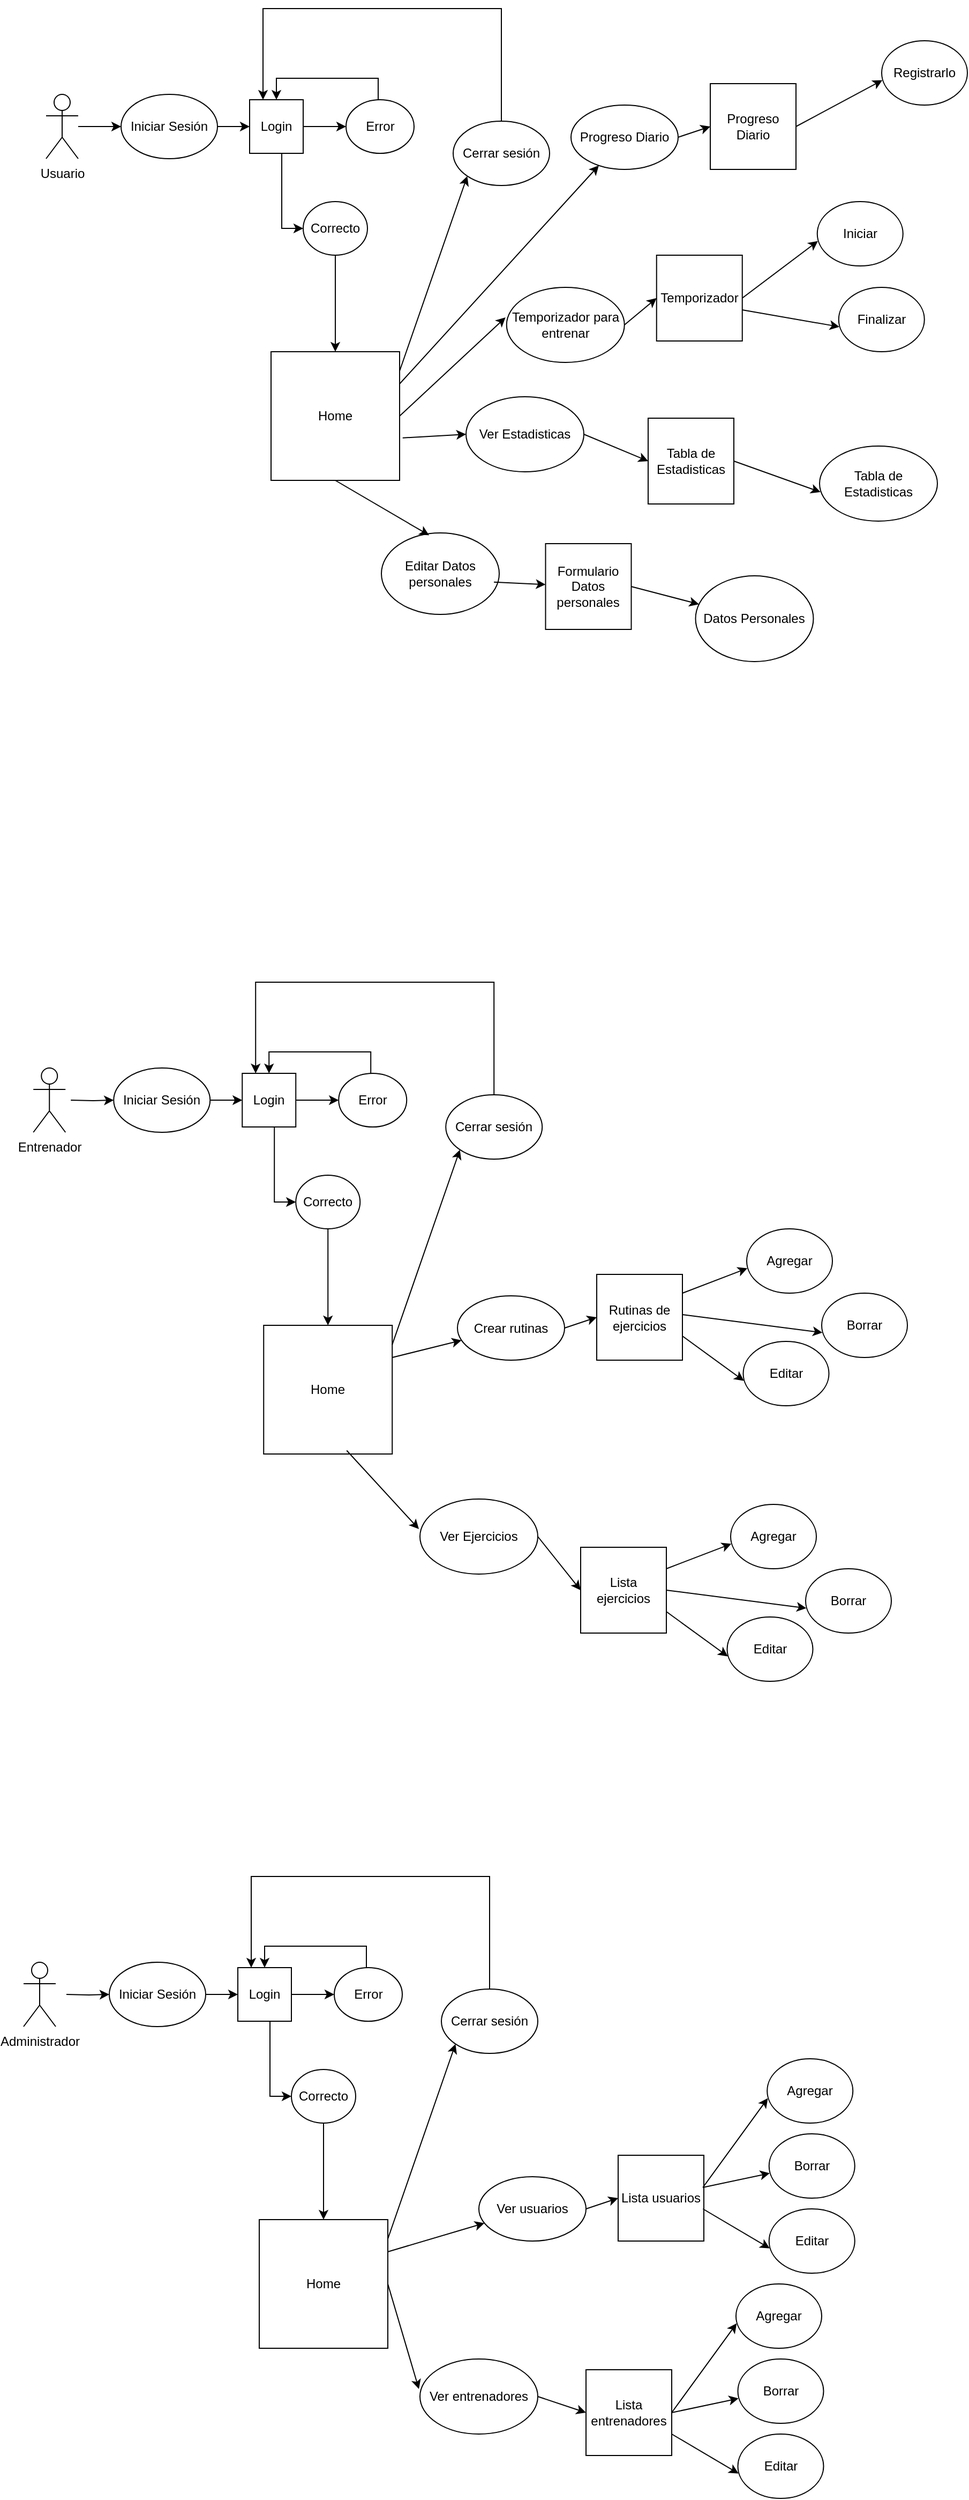 <mxfile version="27.1.4">
  <diagram name="Página-1" id="rZGEXqj2y9MI6MWZsIzo">
    <mxGraphModel grid="0" page="0" gridSize="10" guides="1" tooltips="1" connect="1" arrows="1" fold="1" pageScale="1" pageWidth="827" pageHeight="1169" math="0" shadow="0">
      <root>
        <mxCell id="0" />
        <mxCell id="1" parent="0" />
        <mxCell id="uZti3Q0gL7Qzc6HhKJ4T-16" style="edgeStyle=orthogonalEdgeStyle;rounded=0;orthogonalLoop=1;jettySize=auto;html=1;entryX=0;entryY=0.5;entryDx=0;entryDy=0;" edge="1" parent="1" source="uZti3Q0gL7Qzc6HhKJ4T-1" target="uZti3Q0gL7Qzc6HhKJ4T-8">
          <mxGeometry relative="1" as="geometry" />
        </mxCell>
        <mxCell id="uZti3Q0gL7Qzc6HhKJ4T-1" value="Usuario" style="shape=umlActor;verticalLabelPosition=bottom;verticalAlign=top;html=1;outlineConnect=0;" vertex="1" parent="1">
          <mxGeometry x="20" y="-1010" width="30" height="60" as="geometry" />
        </mxCell>
        <mxCell id="uZti3Q0gL7Qzc6HhKJ4T-3" value="Entrenador" style="shape=umlActor;verticalLabelPosition=bottom;verticalAlign=top;html=1;outlineConnect=0;" vertex="1" parent="1">
          <mxGeometry x="8.12" y="-102" width="30" height="60" as="geometry" />
        </mxCell>
        <mxCell id="uZti3Q0gL7Qzc6HhKJ4T-4" value="Administrador" style="shape=umlActor;verticalLabelPosition=bottom;verticalAlign=top;html=1;outlineConnect=0;" vertex="1" parent="1">
          <mxGeometry x="-1.0" y="732" width="30" height="60" as="geometry" />
        </mxCell>
        <mxCell id="uZti3Q0gL7Qzc6HhKJ4T-17" style="edgeStyle=orthogonalEdgeStyle;rounded=0;orthogonalLoop=1;jettySize=auto;html=1;entryX=0;entryY=0.5;entryDx=0;entryDy=0;" edge="1" parent="1" source="uZti3Q0gL7Qzc6HhKJ4T-8" target="uZti3Q0gL7Qzc6HhKJ4T-9">
          <mxGeometry relative="1" as="geometry" />
        </mxCell>
        <mxCell id="uZti3Q0gL7Qzc6HhKJ4T-8" value="Iniciar Sesión" style="ellipse;whiteSpace=wrap;html=1;" vertex="1" parent="1">
          <mxGeometry x="90" y="-1010" width="90" height="60" as="geometry" />
        </mxCell>
        <mxCell id="uZti3Q0gL7Qzc6HhKJ4T-12" style="edgeStyle=orthogonalEdgeStyle;rounded=0;orthogonalLoop=1;jettySize=auto;html=1;entryX=0;entryY=0.5;entryDx=0;entryDy=0;" edge="1" parent="1" source="uZti3Q0gL7Qzc6HhKJ4T-9" target="uZti3Q0gL7Qzc6HhKJ4T-11">
          <mxGeometry relative="1" as="geometry">
            <mxPoint x="245" y="-870" as="targetPoint" />
            <Array as="points">
              <mxPoint x="240" y="-885" />
            </Array>
          </mxGeometry>
        </mxCell>
        <mxCell id="uZti3Q0gL7Qzc6HhKJ4T-13" style="edgeStyle=orthogonalEdgeStyle;rounded=0;orthogonalLoop=1;jettySize=auto;html=1;entryX=0;entryY=0.5;entryDx=0;entryDy=0;" edge="1" parent="1" source="uZti3Q0gL7Qzc6HhKJ4T-9" target="uZti3Q0gL7Qzc6HhKJ4T-10">
          <mxGeometry relative="1" as="geometry" />
        </mxCell>
        <mxCell id="uZti3Q0gL7Qzc6HhKJ4T-9" value="Login" style="whiteSpace=wrap;html=1;aspect=fixed;" vertex="1" parent="1">
          <mxGeometry x="210" y="-1005" width="50" height="50" as="geometry" />
        </mxCell>
        <mxCell id="uZti3Q0gL7Qzc6HhKJ4T-14" style="edgeStyle=orthogonalEdgeStyle;rounded=0;orthogonalLoop=1;jettySize=auto;html=1;entryX=0.5;entryY=0;entryDx=0;entryDy=0;" edge="1" parent="1" source="uZti3Q0gL7Qzc6HhKJ4T-10" target="uZti3Q0gL7Qzc6HhKJ4T-9">
          <mxGeometry relative="1" as="geometry">
            <Array as="points">
              <mxPoint x="330" y="-1025" />
              <mxPoint x="235" y="-1025" />
            </Array>
          </mxGeometry>
        </mxCell>
        <mxCell id="uZti3Q0gL7Qzc6HhKJ4T-10" value="Error&lt;span style=&quot;color: rgba(0, 0, 0, 0); font-family: monospace; font-size: 0px; text-align: start; text-wrap-mode: nowrap;&quot;&gt;%3CmxGraphModel%3E%3Croot%3E%3CmxCell%20id%3D%220%22%2F%3E%3CmxCell%20id%3D%221%22%20parent%3D%220%22%2F%3E%3CmxCell%20id%3D%222%22%20value%3D%22Usuario%22%20style%3D%22shape%3DumlActor%3BverticalLabelPosition%3Dbottom%3BverticalAlign%3Dtop%3Bhtml%3D1%3BoutlineConnect%3D0%3B%22%20vertex%3D%221%22%20parent%3D%221%22%3E%3CmxGeometry%20x%3D%2250%22%20y%3D%22160%22%20width%3D%2230%22%20height%3D%2260%22%20as%3D%22geometry%22%2F%3E%3C%2FmxCell%3E%3C%2Froot%3E%3C%2FmxGraphModel%3E&lt;/span&gt;" style="ellipse;whiteSpace=wrap;html=1;" vertex="1" parent="1">
          <mxGeometry x="300" y="-1005" width="63.5" height="50" as="geometry" />
        </mxCell>
        <mxCell id="uZti3Q0gL7Qzc6HhKJ4T-18" style="edgeStyle=orthogonalEdgeStyle;rounded=0;orthogonalLoop=1;jettySize=auto;html=1;entryX=0.5;entryY=0;entryDx=0;entryDy=0;" edge="1" parent="1" source="uZti3Q0gL7Qzc6HhKJ4T-11" target="uZti3Q0gL7Qzc6HhKJ4T-15">
          <mxGeometry relative="1" as="geometry" />
        </mxCell>
        <mxCell id="uZti3Q0gL7Qzc6HhKJ4T-11" value="Correcto" style="ellipse;whiteSpace=wrap;html=1;" vertex="1" parent="1">
          <mxGeometry x="260" y="-910" width="60" height="50" as="geometry" />
        </mxCell>
        <mxCell id="uZti3Q0gL7Qzc6HhKJ4T-15" value="Home" style="whiteSpace=wrap;html=1;aspect=fixed;" vertex="1" parent="1">
          <mxGeometry x="230" y="-770" width="120" height="120" as="geometry" />
        </mxCell>
        <mxCell id="uZti3Q0gL7Qzc6HhKJ4T-20" style="edgeStyle=orthogonalEdgeStyle;rounded=0;orthogonalLoop=1;jettySize=auto;html=1;entryX=0.25;entryY=0;entryDx=0;entryDy=0;exitX=0.5;exitY=0;exitDx=0;exitDy=0;" edge="1" parent="1" source="uZti3Q0gL7Qzc6HhKJ4T-19" target="uZti3Q0gL7Qzc6HhKJ4T-9">
          <mxGeometry relative="1" as="geometry">
            <Array as="points">
              <mxPoint x="445" y="-1090" />
              <mxPoint x="223" y="-1090" />
            </Array>
          </mxGeometry>
        </mxCell>
        <mxCell id="uZti3Q0gL7Qzc6HhKJ4T-19" value="Cerrar sesión" style="ellipse;whiteSpace=wrap;html=1;" vertex="1" parent="1">
          <mxGeometry x="400" y="-985" width="90" height="60" as="geometry" />
        </mxCell>
        <mxCell id="uZti3Q0gL7Qzc6HhKJ4T-22" value="" style="endArrow=classic;html=1;rounded=0;exitX=1;exitY=0.25;exitDx=0;exitDy=0;" edge="1" parent="1" source="uZti3Q0gL7Qzc6HhKJ4T-15" target="uZti3Q0gL7Qzc6HhKJ4T-23">
          <mxGeometry width="50" height="50" relative="1" as="geometry">
            <mxPoint x="380" y="-640" as="sourcePoint" />
            <mxPoint x="460" y="-820" as="targetPoint" />
          </mxGeometry>
        </mxCell>
        <mxCell id="uZti3Q0gL7Qzc6HhKJ4T-23" value="Progreso Diario" style="ellipse;whiteSpace=wrap;html=1;" vertex="1" parent="1">
          <mxGeometry x="510" y="-1000" width="100" height="60" as="geometry" />
        </mxCell>
        <mxCell id="uZti3Q0gL7Qzc6HhKJ4T-24" value="" style="endArrow=classic;html=1;rounded=0;exitX=1;exitY=0.15;exitDx=0;exitDy=0;exitPerimeter=0;entryX=0;entryY=1;entryDx=0;entryDy=0;" edge="1" parent="1" source="uZti3Q0gL7Qzc6HhKJ4T-15" target="uZti3Q0gL7Qzc6HhKJ4T-19">
          <mxGeometry width="50" height="50" relative="1" as="geometry">
            <mxPoint x="420" y="-768" as="sourcePoint" />
            <mxPoint x="495" y="-790" as="targetPoint" />
          </mxGeometry>
        </mxCell>
        <mxCell id="uZti3Q0gL7Qzc6HhKJ4T-25" value="Temporizador para entrenar" style="ellipse;whiteSpace=wrap;html=1;" vertex="1" parent="1">
          <mxGeometry x="449.87" y="-830" width="110" height="70" as="geometry" />
        </mxCell>
        <mxCell id="uZti3Q0gL7Qzc6HhKJ4T-26" value="" style="endArrow=classic;html=1;rounded=0;exitX=1;exitY=0.5;exitDx=0;exitDy=0;entryX=-0.009;entryY=0.4;entryDx=0;entryDy=0;entryPerimeter=0;" edge="1" parent="1" source="uZti3Q0gL7Qzc6HhKJ4T-15" target="uZti3Q0gL7Qzc6HhKJ4T-25">
          <mxGeometry width="50" height="50" relative="1" as="geometry">
            <mxPoint x="420" y="-768" as="sourcePoint" />
            <mxPoint x="495" y="-790" as="targetPoint" />
          </mxGeometry>
        </mxCell>
        <mxCell id="uZti3Q0gL7Qzc6HhKJ4T-27" value="Editar Datos personales" style="ellipse;whiteSpace=wrap;html=1;" vertex="1" parent="1">
          <mxGeometry x="333" y="-601" width="110" height="76" as="geometry" />
        </mxCell>
        <mxCell id="uZti3Q0gL7Qzc6HhKJ4T-28" value="" style="endArrow=classic;html=1;rounded=0;exitX=0.955;exitY=0.604;exitDx=0;exitDy=0;exitPerimeter=0;" edge="1" parent="1" source="uZti3Q0gL7Qzc6HhKJ4T-27" target="uZti3Q0gL7Qzc6HhKJ4T-31">
          <mxGeometry width="50" height="50" relative="1" as="geometry">
            <mxPoint x="505" y="-661" as="sourcePoint" />
            <mxPoint x="548.25" y="-649" as="targetPoint" />
          </mxGeometry>
        </mxCell>
        <mxCell id="uZti3Q0gL7Qzc6HhKJ4T-29" value="" style="endArrow=classic;html=1;rounded=0;exitX=0.5;exitY=1;exitDx=0;exitDy=0;entryX=0.405;entryY=0.029;entryDx=0;entryDy=0;entryPerimeter=0;" edge="1" parent="1" source="uZti3Q0gL7Qzc6HhKJ4T-15" target="uZti3Q0gL7Qzc6HhKJ4T-27">
          <mxGeometry width="50" height="50" relative="1" as="geometry">
            <mxPoint x="680" y="-638" as="sourcePoint" />
            <mxPoint x="755" y="-660" as="targetPoint" />
          </mxGeometry>
        </mxCell>
        <mxCell id="uZti3Q0gL7Qzc6HhKJ4T-30" value="Datos Personales" style="ellipse;whiteSpace=wrap;html=1;" vertex="1" parent="1">
          <mxGeometry x="626.25" y="-561" width="110" height="80" as="geometry" />
        </mxCell>
        <mxCell id="uZti3Q0gL7Qzc6HhKJ4T-31" value="Formulario Datos personales" style="whiteSpace=wrap;html=1;aspect=fixed;" vertex="1" parent="1">
          <mxGeometry x="486.25" y="-591" width="80" height="80" as="geometry" />
        </mxCell>
        <mxCell id="uZti3Q0gL7Qzc6HhKJ4T-32" value="" style="endArrow=classic;html=1;rounded=0;exitX=1;exitY=0.5;exitDx=0;exitDy=0;" edge="1" parent="1" source="uZti3Q0gL7Qzc6HhKJ4T-31" target="uZti3Q0gL7Qzc6HhKJ4T-30">
          <mxGeometry width="50" height="50" relative="1" as="geometry">
            <mxPoint x="628.25" y="-649" as="sourcePoint" />
            <mxPoint x="687.48" y="-626.28" as="targetPoint" />
          </mxGeometry>
        </mxCell>
        <mxCell id="uZti3Q0gL7Qzc6HhKJ4T-33" value="" style="endArrow=classic;html=1;rounded=0;exitX=1;exitY=0.5;exitDx=0;exitDy=0;entryX=0;entryY=0.5;entryDx=0;entryDy=0;" edge="1" parent="1" source="uZti3Q0gL7Qzc6HhKJ4T-25" target="uZti3Q0gL7Qzc6HhKJ4T-35">
          <mxGeometry width="50" height="50" relative="1" as="geometry">
            <mxPoint x="549.87" y="-740" as="sourcePoint" />
            <mxPoint x="824.87" y="-750" as="targetPoint" />
          </mxGeometry>
        </mxCell>
        <mxCell id="uZti3Q0gL7Qzc6HhKJ4T-34" value="Iniciar" style="ellipse;whiteSpace=wrap;html=1;" vertex="1" parent="1">
          <mxGeometry x="739.87" y="-910" width="80" height="60" as="geometry" />
        </mxCell>
        <mxCell id="uZti3Q0gL7Qzc6HhKJ4T-35" value="Temporizador" style="whiteSpace=wrap;html=1;aspect=fixed;" vertex="1" parent="1">
          <mxGeometry x="589.87" y="-860" width="80" height="80" as="geometry" />
        </mxCell>
        <mxCell id="uZti3Q0gL7Qzc6HhKJ4T-36" value="" style="endArrow=classic;html=1;rounded=0;exitX=1;exitY=0.5;exitDx=0;exitDy=0;entryX=0.008;entryY=0.613;entryDx=0;entryDy=0;entryPerimeter=0;" edge="1" parent="1" source="uZti3Q0gL7Qzc6HhKJ4T-35" target="uZti3Q0gL7Qzc6HhKJ4T-34">
          <mxGeometry width="50" height="50" relative="1" as="geometry">
            <mxPoint x="704.87" y="-640" as="sourcePoint" />
            <mxPoint x="659.87" y="-450" as="targetPoint" />
          </mxGeometry>
        </mxCell>
        <mxCell id="uZti3Q0gL7Qzc6HhKJ4T-37" value="Finalizar" style="ellipse;whiteSpace=wrap;html=1;" vertex="1" parent="1">
          <mxGeometry x="759.87" y="-830" width="80" height="60" as="geometry" />
        </mxCell>
        <mxCell id="uZti3Q0gL7Qzc6HhKJ4T-38" value="" style="endArrow=classic;html=1;rounded=0;exitX=1;exitY=0.638;exitDx=0;exitDy=0;entryX=0.008;entryY=0.613;entryDx=0;entryDy=0;entryPerimeter=0;exitPerimeter=0;" edge="1" parent="1" source="uZti3Q0gL7Qzc6HhKJ4T-35" target="uZti3Q0gL7Qzc6HhKJ4T-37">
          <mxGeometry width="50" height="50" relative="1" as="geometry">
            <mxPoint x="669.87" y="-680" as="sourcePoint" />
            <mxPoint x="659.87" y="-380" as="targetPoint" />
          </mxGeometry>
        </mxCell>
        <mxCell id="uZti3Q0gL7Qzc6HhKJ4T-40" value="Progreso Diario" style="whiteSpace=wrap;html=1;aspect=fixed;" vertex="1" parent="1">
          <mxGeometry x="640" y="-1020" width="80" height="80" as="geometry" />
        </mxCell>
        <mxCell id="uZti3Q0gL7Qzc6HhKJ4T-42" value="" style="endArrow=classic;html=1;rounded=0;exitX=1;exitY=0.5;exitDx=0;exitDy=0;entryX=0;entryY=0.5;entryDx=0;entryDy=0;" edge="1" parent="1" source="uZti3Q0gL7Qzc6HhKJ4T-23" target="uZti3Q0gL7Qzc6HhKJ4T-40">
          <mxGeometry width="50" height="50" relative="1" as="geometry">
            <mxPoint x="580" y="-840" as="sourcePoint" />
            <mxPoint x="620" y="-850" as="targetPoint" />
          </mxGeometry>
        </mxCell>
        <mxCell id="uZti3Q0gL7Qzc6HhKJ4T-43" value="Registrarlo" style="ellipse;whiteSpace=wrap;html=1;" vertex="1" parent="1">
          <mxGeometry x="800" y="-1060" width="80" height="60" as="geometry" />
        </mxCell>
        <mxCell id="uZti3Q0gL7Qzc6HhKJ4T-44" value="" style="endArrow=classic;html=1;rounded=0;exitX=1;exitY=0.5;exitDx=0;exitDy=0;entryX=0.008;entryY=0.613;entryDx=0;entryDy=0;entryPerimeter=0;" edge="1" parent="1" source="uZti3Q0gL7Qzc6HhKJ4T-40" target="uZti3Q0gL7Qzc6HhKJ4T-43">
          <mxGeometry width="50" height="50" relative="1" as="geometry">
            <mxPoint x="660" y="-885" as="sourcePoint" />
            <mxPoint x="660" y="-570" as="targetPoint" />
          </mxGeometry>
        </mxCell>
        <mxCell id="uZti3Q0gL7Qzc6HhKJ4T-45" value="Ver Estadisticas" style="ellipse;whiteSpace=wrap;html=1;" vertex="1" parent="1">
          <mxGeometry x="412" y="-728" width="110" height="70" as="geometry" />
        </mxCell>
        <mxCell id="uZti3Q0gL7Qzc6HhKJ4T-46" value="" style="endArrow=classic;html=1;rounded=0;exitX=1;exitY=0.5;exitDx=0;exitDy=0;entryX=0;entryY=0.5;entryDx=0;entryDy=0;" edge="1" parent="1" source="uZti3Q0gL7Qzc6HhKJ4T-45" target="uZti3Q0gL7Qzc6HhKJ4T-49">
          <mxGeometry width="50" height="50" relative="1" as="geometry">
            <mxPoint x="815.5" y="-856" as="sourcePoint" />
            <mxPoint x="890.5" y="-878" as="targetPoint" />
          </mxGeometry>
        </mxCell>
        <mxCell id="uZti3Q0gL7Qzc6HhKJ4T-47" value="" style="endArrow=classic;html=1;rounded=0;exitX=1.024;exitY=0.67;exitDx=0;exitDy=0;entryX=0;entryY=0.5;entryDx=0;entryDy=0;exitPerimeter=0;" edge="1" parent="1" source="uZti3Q0gL7Qzc6HhKJ4T-15" target="uZti3Q0gL7Qzc6HhKJ4T-45">
          <mxGeometry width="50" height="50" relative="1" as="geometry">
            <mxPoint x="373.5" y="-800" as="sourcePoint" />
            <mxPoint x="808.5" y="-760" as="targetPoint" />
          </mxGeometry>
        </mxCell>
        <mxCell id="uZti3Q0gL7Qzc6HhKJ4T-48" value="Tabla de Estadisticas" style="ellipse;whiteSpace=wrap;html=1;" vertex="1" parent="1">
          <mxGeometry x="742" y="-682" width="110" height="70" as="geometry" />
        </mxCell>
        <mxCell id="uZti3Q0gL7Qzc6HhKJ4T-49" value="Tabla de Estadisticas" style="whiteSpace=wrap;html=1;aspect=fixed;" vertex="1" parent="1">
          <mxGeometry x="582" y="-708" width="80" height="80" as="geometry" />
        </mxCell>
        <mxCell id="uZti3Q0gL7Qzc6HhKJ4T-50" value="" style="endArrow=classic;html=1;rounded=0;exitX=1;exitY=0.5;exitDx=0;exitDy=0;entryX=0.008;entryY=0.613;entryDx=0;entryDy=0;entryPerimeter=0;" edge="1" parent="1" source="uZti3Q0gL7Qzc6HhKJ4T-49" target="uZti3Q0gL7Qzc6HhKJ4T-48">
          <mxGeometry width="50" height="50" relative="1" as="geometry">
            <mxPoint x="770.5" y="-768" as="sourcePoint" />
            <mxPoint x="725.5" y="-578" as="targetPoint" />
          </mxGeometry>
        </mxCell>
        <mxCell id="uZti3Q0gL7Qzc6HhKJ4T-67" style="edgeStyle=orthogonalEdgeStyle;rounded=0;orthogonalLoop=1;jettySize=auto;html=1;entryX=0;entryY=0.5;entryDx=0;entryDy=0;" edge="1" parent="1" target="uZti3Q0gL7Qzc6HhKJ4T-69">
          <mxGeometry relative="1" as="geometry">
            <mxPoint x="43.12" y="-72" as="sourcePoint" />
          </mxGeometry>
        </mxCell>
        <mxCell id="uZti3Q0gL7Qzc6HhKJ4T-68" style="edgeStyle=orthogonalEdgeStyle;rounded=0;orthogonalLoop=1;jettySize=auto;html=1;entryX=0;entryY=0.5;entryDx=0;entryDy=0;" edge="1" parent="1" source="uZti3Q0gL7Qzc6HhKJ4T-69" target="uZti3Q0gL7Qzc6HhKJ4T-72">
          <mxGeometry relative="1" as="geometry" />
        </mxCell>
        <mxCell id="uZti3Q0gL7Qzc6HhKJ4T-69" value="Iniciar Sesión" style="ellipse;whiteSpace=wrap;html=1;" vertex="1" parent="1">
          <mxGeometry x="83.12" y="-102" width="90" height="60" as="geometry" />
        </mxCell>
        <mxCell id="uZti3Q0gL7Qzc6HhKJ4T-70" style="edgeStyle=orthogonalEdgeStyle;rounded=0;orthogonalLoop=1;jettySize=auto;html=1;entryX=0;entryY=0.5;entryDx=0;entryDy=0;" edge="1" parent="1" source="uZti3Q0gL7Qzc6HhKJ4T-72" target="uZti3Q0gL7Qzc6HhKJ4T-76">
          <mxGeometry relative="1" as="geometry">
            <mxPoint x="238.12" y="38" as="targetPoint" />
            <Array as="points">
              <mxPoint x="233.12" y="23" />
            </Array>
          </mxGeometry>
        </mxCell>
        <mxCell id="uZti3Q0gL7Qzc6HhKJ4T-71" style="edgeStyle=orthogonalEdgeStyle;rounded=0;orthogonalLoop=1;jettySize=auto;html=1;entryX=0;entryY=0.5;entryDx=0;entryDy=0;" edge="1" parent="1" source="uZti3Q0gL7Qzc6HhKJ4T-72" target="uZti3Q0gL7Qzc6HhKJ4T-74">
          <mxGeometry relative="1" as="geometry" />
        </mxCell>
        <mxCell id="uZti3Q0gL7Qzc6HhKJ4T-72" value="Login" style="whiteSpace=wrap;html=1;aspect=fixed;" vertex="1" parent="1">
          <mxGeometry x="203.12" y="-97" width="50" height="50" as="geometry" />
        </mxCell>
        <mxCell id="uZti3Q0gL7Qzc6HhKJ4T-73" style="edgeStyle=orthogonalEdgeStyle;rounded=0;orthogonalLoop=1;jettySize=auto;html=1;entryX=0.5;entryY=0;entryDx=0;entryDy=0;" edge="1" parent="1" source="uZti3Q0gL7Qzc6HhKJ4T-74" target="uZti3Q0gL7Qzc6HhKJ4T-72">
          <mxGeometry relative="1" as="geometry">
            <Array as="points">
              <mxPoint x="323.12" y="-117" />
              <mxPoint x="228.12" y="-117" />
            </Array>
          </mxGeometry>
        </mxCell>
        <mxCell id="uZti3Q0gL7Qzc6HhKJ4T-74" value="Error&lt;span style=&quot;color: rgba(0, 0, 0, 0); font-family: monospace; font-size: 0px; text-align: start; text-wrap-mode: nowrap;&quot;&gt;%3CmxGraphModel%3E%3Croot%3E%3CmxCell%20id%3D%220%22%2F%3E%3CmxCell%20id%3D%221%22%20parent%3D%220%22%2F%3E%3CmxCell%20id%3D%222%22%20value%3D%22Usuario%22%20style%3D%22shape%3DumlActor%3BverticalLabelPosition%3Dbottom%3BverticalAlign%3Dtop%3Bhtml%3D1%3BoutlineConnect%3D0%3B%22%20vertex%3D%221%22%20parent%3D%221%22%3E%3CmxGeometry%20x%3D%2250%22%20y%3D%22160%22%20width%3D%2230%22%20height%3D%2260%22%20as%3D%22geometry%22%2F%3E%3C%2FmxCell%3E%3C%2Froot%3E%3C%2FmxGraphModel%3E&lt;/span&gt;" style="ellipse;whiteSpace=wrap;html=1;" vertex="1" parent="1">
          <mxGeometry x="293.12" y="-97" width="63.5" height="50" as="geometry" />
        </mxCell>
        <mxCell id="uZti3Q0gL7Qzc6HhKJ4T-75" style="edgeStyle=orthogonalEdgeStyle;rounded=0;orthogonalLoop=1;jettySize=auto;html=1;entryX=0.5;entryY=0;entryDx=0;entryDy=0;" edge="1" parent="1" source="uZti3Q0gL7Qzc6HhKJ4T-76" target="uZti3Q0gL7Qzc6HhKJ4T-77">
          <mxGeometry relative="1" as="geometry" />
        </mxCell>
        <mxCell id="uZti3Q0gL7Qzc6HhKJ4T-76" value="Correcto" style="ellipse;whiteSpace=wrap;html=1;" vertex="1" parent="1">
          <mxGeometry x="253.12" y="-2" width="60" height="50" as="geometry" />
        </mxCell>
        <mxCell id="uZti3Q0gL7Qzc6HhKJ4T-77" value="Home" style="whiteSpace=wrap;html=1;aspect=fixed;" vertex="1" parent="1">
          <mxGeometry x="223.12" y="138" width="120" height="120" as="geometry" />
        </mxCell>
        <mxCell id="uZti3Q0gL7Qzc6HhKJ4T-78" style="edgeStyle=orthogonalEdgeStyle;rounded=0;orthogonalLoop=1;jettySize=auto;html=1;entryX=0.25;entryY=0;entryDx=0;entryDy=0;exitX=0.5;exitY=0;exitDx=0;exitDy=0;" edge="1" parent="1" source="uZti3Q0gL7Qzc6HhKJ4T-79" target="uZti3Q0gL7Qzc6HhKJ4T-72">
          <mxGeometry relative="1" as="geometry">
            <Array as="points">
              <mxPoint x="438.12" y="-182" />
              <mxPoint x="216.12" y="-182" />
            </Array>
          </mxGeometry>
        </mxCell>
        <mxCell id="uZti3Q0gL7Qzc6HhKJ4T-79" value="Cerrar sesión" style="ellipse;whiteSpace=wrap;html=1;" vertex="1" parent="1">
          <mxGeometry x="393.12" y="-77" width="90" height="60" as="geometry" />
        </mxCell>
        <mxCell id="uZti3Q0gL7Qzc6HhKJ4T-80" value="" style="endArrow=classic;html=1;rounded=0;exitX=1;exitY=0.25;exitDx=0;exitDy=0;" edge="1" parent="1" source="uZti3Q0gL7Qzc6HhKJ4T-77" target="uZti3Q0gL7Qzc6HhKJ4T-81">
          <mxGeometry width="50" height="50" relative="1" as="geometry">
            <mxPoint x="373.12" y="268" as="sourcePoint" />
            <mxPoint x="453.12" y="88" as="targetPoint" />
          </mxGeometry>
        </mxCell>
        <mxCell id="uZti3Q0gL7Qzc6HhKJ4T-81" value="Crear rutinas" style="ellipse;whiteSpace=wrap;html=1;" vertex="1" parent="1">
          <mxGeometry x="404" y="110.5" width="100" height="60" as="geometry" />
        </mxCell>
        <mxCell id="uZti3Q0gL7Qzc6HhKJ4T-82" value="" style="endArrow=classic;html=1;rounded=0;exitX=1;exitY=0.15;exitDx=0;exitDy=0;exitPerimeter=0;entryX=0;entryY=1;entryDx=0;entryDy=0;" edge="1" parent="1" source="uZti3Q0gL7Qzc6HhKJ4T-77" target="uZti3Q0gL7Qzc6HhKJ4T-79">
          <mxGeometry width="50" height="50" relative="1" as="geometry">
            <mxPoint x="413.12" y="140" as="sourcePoint" />
            <mxPoint x="488.12" y="118" as="targetPoint" />
          </mxGeometry>
        </mxCell>
        <mxCell id="uZti3Q0gL7Qzc6HhKJ4T-97" value="Rutinas de ejercicios" style="whiteSpace=wrap;html=1;aspect=fixed;" vertex="1" parent="1">
          <mxGeometry x="534" y="90.5" width="80" height="80" as="geometry" />
        </mxCell>
        <mxCell id="uZti3Q0gL7Qzc6HhKJ4T-98" value="" style="endArrow=classic;html=1;rounded=0;exitX=1;exitY=0.5;exitDx=0;exitDy=0;entryX=0;entryY=0.5;entryDx=0;entryDy=0;" edge="1" parent="1" source="uZti3Q0gL7Qzc6HhKJ4T-81" target="uZti3Q0gL7Qzc6HhKJ4T-97">
          <mxGeometry width="50" height="50" relative="1" as="geometry">
            <mxPoint x="474" y="270.5" as="sourcePoint" />
            <mxPoint x="514" y="260.5" as="targetPoint" />
          </mxGeometry>
        </mxCell>
        <mxCell id="uZti3Q0gL7Qzc6HhKJ4T-119" style="edgeStyle=orthogonalEdgeStyle;rounded=0;orthogonalLoop=1;jettySize=auto;html=1;entryX=0;entryY=0.5;entryDx=0;entryDy=0;" edge="1" parent="1" target="uZti3Q0gL7Qzc6HhKJ4T-121">
          <mxGeometry relative="1" as="geometry">
            <mxPoint x="39.0" y="762" as="sourcePoint" />
          </mxGeometry>
        </mxCell>
        <mxCell id="uZti3Q0gL7Qzc6HhKJ4T-120" style="edgeStyle=orthogonalEdgeStyle;rounded=0;orthogonalLoop=1;jettySize=auto;html=1;entryX=0;entryY=0.5;entryDx=0;entryDy=0;" edge="1" parent="1" source="uZti3Q0gL7Qzc6HhKJ4T-121" target="uZti3Q0gL7Qzc6HhKJ4T-124">
          <mxGeometry relative="1" as="geometry" />
        </mxCell>
        <mxCell id="uZti3Q0gL7Qzc6HhKJ4T-121" value="Iniciar Sesión" style="ellipse;whiteSpace=wrap;html=1;" vertex="1" parent="1">
          <mxGeometry x="79" y="732" width="90" height="60" as="geometry" />
        </mxCell>
        <mxCell id="uZti3Q0gL7Qzc6HhKJ4T-122" style="edgeStyle=orthogonalEdgeStyle;rounded=0;orthogonalLoop=1;jettySize=auto;html=1;entryX=0;entryY=0.5;entryDx=0;entryDy=0;" edge="1" parent="1" source="uZti3Q0gL7Qzc6HhKJ4T-124" target="uZti3Q0gL7Qzc6HhKJ4T-128">
          <mxGeometry relative="1" as="geometry">
            <mxPoint x="234" y="872" as="targetPoint" />
            <Array as="points">
              <mxPoint x="229" y="857" />
            </Array>
          </mxGeometry>
        </mxCell>
        <mxCell id="uZti3Q0gL7Qzc6HhKJ4T-123" style="edgeStyle=orthogonalEdgeStyle;rounded=0;orthogonalLoop=1;jettySize=auto;html=1;entryX=0;entryY=0.5;entryDx=0;entryDy=0;" edge="1" parent="1" source="uZti3Q0gL7Qzc6HhKJ4T-124" target="uZti3Q0gL7Qzc6HhKJ4T-126">
          <mxGeometry relative="1" as="geometry" />
        </mxCell>
        <mxCell id="uZti3Q0gL7Qzc6HhKJ4T-124" value="Login" style="whiteSpace=wrap;html=1;aspect=fixed;" vertex="1" parent="1">
          <mxGeometry x="199" y="737" width="50" height="50" as="geometry" />
        </mxCell>
        <mxCell id="uZti3Q0gL7Qzc6HhKJ4T-125" style="edgeStyle=orthogonalEdgeStyle;rounded=0;orthogonalLoop=1;jettySize=auto;html=1;entryX=0.5;entryY=0;entryDx=0;entryDy=0;" edge="1" parent="1" source="uZti3Q0gL7Qzc6HhKJ4T-126" target="uZti3Q0gL7Qzc6HhKJ4T-124">
          <mxGeometry relative="1" as="geometry">
            <Array as="points">
              <mxPoint x="319" y="717" />
              <mxPoint x="224" y="717" />
            </Array>
          </mxGeometry>
        </mxCell>
        <mxCell id="uZti3Q0gL7Qzc6HhKJ4T-126" value="Error&lt;span style=&quot;color: rgba(0, 0, 0, 0); font-family: monospace; font-size: 0px; text-align: start; text-wrap-mode: nowrap;&quot;&gt;%3CmxGraphModel%3E%3Croot%3E%3CmxCell%20id%3D%220%22%2F%3E%3CmxCell%20id%3D%221%22%20parent%3D%220%22%2F%3E%3CmxCell%20id%3D%222%22%20value%3D%22Usuario%22%20style%3D%22shape%3DumlActor%3BverticalLabelPosition%3Dbottom%3BverticalAlign%3Dtop%3Bhtml%3D1%3BoutlineConnect%3D0%3B%22%20vertex%3D%221%22%20parent%3D%221%22%3E%3CmxGeometry%20x%3D%2250%22%20y%3D%22160%22%20width%3D%2230%22%20height%3D%2260%22%20as%3D%22geometry%22%2F%3E%3C%2FmxCell%3E%3C%2Froot%3E%3C%2FmxGraphModel%3E&lt;/span&gt;" style="ellipse;whiteSpace=wrap;html=1;" vertex="1" parent="1">
          <mxGeometry x="289" y="737" width="63.5" height="50" as="geometry" />
        </mxCell>
        <mxCell id="uZti3Q0gL7Qzc6HhKJ4T-127" style="edgeStyle=orthogonalEdgeStyle;rounded=0;orthogonalLoop=1;jettySize=auto;html=1;entryX=0.5;entryY=0;entryDx=0;entryDy=0;" edge="1" parent="1" source="uZti3Q0gL7Qzc6HhKJ4T-128" target="uZti3Q0gL7Qzc6HhKJ4T-129">
          <mxGeometry relative="1" as="geometry" />
        </mxCell>
        <mxCell id="uZti3Q0gL7Qzc6HhKJ4T-128" value="Correcto" style="ellipse;whiteSpace=wrap;html=1;" vertex="1" parent="1">
          <mxGeometry x="249" y="832" width="60" height="50" as="geometry" />
        </mxCell>
        <mxCell id="uZti3Q0gL7Qzc6HhKJ4T-129" value="Home" style="whiteSpace=wrap;html=1;aspect=fixed;" vertex="1" parent="1">
          <mxGeometry x="219" y="972" width="120" height="120" as="geometry" />
        </mxCell>
        <mxCell id="uZti3Q0gL7Qzc6HhKJ4T-130" style="edgeStyle=orthogonalEdgeStyle;rounded=0;orthogonalLoop=1;jettySize=auto;html=1;entryX=0.25;entryY=0;entryDx=0;entryDy=0;exitX=0.5;exitY=0;exitDx=0;exitDy=0;" edge="1" parent="1" source="uZti3Q0gL7Qzc6HhKJ4T-131" target="uZti3Q0gL7Qzc6HhKJ4T-124">
          <mxGeometry relative="1" as="geometry">
            <Array as="points">
              <mxPoint x="434" y="652" />
              <mxPoint x="212" y="652" />
            </Array>
          </mxGeometry>
        </mxCell>
        <mxCell id="uZti3Q0gL7Qzc6HhKJ4T-131" value="Cerrar sesión" style="ellipse;whiteSpace=wrap;html=1;" vertex="1" parent="1">
          <mxGeometry x="389" y="757" width="90" height="60" as="geometry" />
        </mxCell>
        <mxCell id="uZti3Q0gL7Qzc6HhKJ4T-132" value="" style="endArrow=classic;html=1;rounded=0;exitX=1;exitY=0.25;exitDx=0;exitDy=0;" edge="1" parent="1" source="uZti3Q0gL7Qzc6HhKJ4T-129" target="uZti3Q0gL7Qzc6HhKJ4T-133">
          <mxGeometry width="50" height="50" relative="1" as="geometry">
            <mxPoint x="369" y="1102" as="sourcePoint" />
            <mxPoint x="449" y="922" as="targetPoint" />
          </mxGeometry>
        </mxCell>
        <mxCell id="uZti3Q0gL7Qzc6HhKJ4T-133" value="Ver usuarios" style="ellipse;whiteSpace=wrap;html=1;" vertex="1" parent="1">
          <mxGeometry x="424" y="932" width="100" height="60" as="geometry" />
        </mxCell>
        <mxCell id="uZti3Q0gL7Qzc6HhKJ4T-134" value="" style="endArrow=classic;html=1;rounded=0;exitX=1;exitY=0.15;exitDx=0;exitDy=0;exitPerimeter=0;entryX=0;entryY=1;entryDx=0;entryDy=0;" edge="1" parent="1" source="uZti3Q0gL7Qzc6HhKJ4T-129" target="uZti3Q0gL7Qzc6HhKJ4T-131">
          <mxGeometry width="50" height="50" relative="1" as="geometry">
            <mxPoint x="409" y="974" as="sourcePoint" />
            <mxPoint x="484" y="952" as="targetPoint" />
          </mxGeometry>
        </mxCell>
        <mxCell id="uZti3Q0gL7Qzc6HhKJ4T-135" value="Ver entrenadores" style="ellipse;whiteSpace=wrap;html=1;" vertex="1" parent="1">
          <mxGeometry x="369" y="1102" width="110" height="70" as="geometry" />
        </mxCell>
        <mxCell id="uZti3Q0gL7Qzc6HhKJ4T-136" value="" style="endArrow=classic;html=1;rounded=0;exitX=1;exitY=0.5;exitDx=0;exitDy=0;entryX=-0.009;entryY=0.4;entryDx=0;entryDy=0;entryPerimeter=0;" edge="1" parent="1" source="uZti3Q0gL7Qzc6HhKJ4T-129" target="uZti3Q0gL7Qzc6HhKJ4T-135">
          <mxGeometry width="50" height="50" relative="1" as="geometry">
            <mxPoint x="409" y="974" as="sourcePoint" />
            <mxPoint x="484" y="952" as="targetPoint" />
          </mxGeometry>
        </mxCell>
        <mxCell id="uZti3Q0gL7Qzc6HhKJ4T-137" value="" style="endArrow=classic;html=1;rounded=0;exitX=1;exitY=0.5;exitDx=0;exitDy=0;entryX=0;entryY=0.5;entryDx=0;entryDy=0;" edge="1" parent="1" source="uZti3Q0gL7Qzc6HhKJ4T-135" target="uZti3Q0gL7Qzc6HhKJ4T-139">
          <mxGeometry width="50" height="50" relative="1" as="geometry">
            <mxPoint x="529" y="1192" as="sourcePoint" />
            <mxPoint x="804" y="1182" as="targetPoint" />
          </mxGeometry>
        </mxCell>
        <mxCell id="uZti3Q0gL7Qzc6HhKJ4T-138" value="Borrar" style="ellipse;whiteSpace=wrap;html=1;" vertex="1" parent="1">
          <mxGeometry x="665.75" y="1102" width="80" height="60" as="geometry" />
        </mxCell>
        <mxCell id="uZti3Q0gL7Qzc6HhKJ4T-139" value="Lista entrenadores" style="whiteSpace=wrap;html=1;aspect=fixed;" vertex="1" parent="1">
          <mxGeometry x="524" y="1112" width="80" height="80" as="geometry" />
        </mxCell>
        <mxCell id="uZti3Q0gL7Qzc6HhKJ4T-140" value="" style="endArrow=classic;html=1;rounded=0;exitX=1;exitY=0.5;exitDx=0;exitDy=0;entryX=0.008;entryY=0.613;entryDx=0;entryDy=0;entryPerimeter=0;" edge="1" parent="1" source="uZti3Q0gL7Qzc6HhKJ4T-139" target="uZti3Q0gL7Qzc6HhKJ4T-138">
          <mxGeometry width="50" height="50" relative="1" as="geometry">
            <mxPoint x="684" y="1292" as="sourcePoint" />
            <mxPoint x="639" y="1482" as="targetPoint" />
          </mxGeometry>
        </mxCell>
        <mxCell id="uZti3Q0gL7Qzc6HhKJ4T-141" value="Lista usuarios" style="whiteSpace=wrap;html=1;aspect=fixed;" vertex="1" parent="1">
          <mxGeometry x="554" y="912" width="80" height="80" as="geometry" />
        </mxCell>
        <mxCell id="uZti3Q0gL7Qzc6HhKJ4T-142" value="" style="endArrow=classic;html=1;rounded=0;exitX=1;exitY=0.5;exitDx=0;exitDy=0;entryX=0;entryY=0.5;entryDx=0;entryDy=0;" edge="1" parent="1" source="uZti3Q0gL7Qzc6HhKJ4T-133" target="uZti3Q0gL7Qzc6HhKJ4T-141">
          <mxGeometry width="50" height="50" relative="1" as="geometry">
            <mxPoint x="494" y="1092" as="sourcePoint" />
            <mxPoint x="534" y="1082" as="targetPoint" />
          </mxGeometry>
        </mxCell>
        <mxCell id="uZti3Q0gL7Qzc6HhKJ4T-145" value="Agregar" style="ellipse;whiteSpace=wrap;html=1;" vertex="1" parent="1">
          <mxGeometry x="664" y="1032" width="80" height="60" as="geometry" />
        </mxCell>
        <mxCell id="uZti3Q0gL7Qzc6HhKJ4T-146" value="" style="endArrow=classic;html=1;rounded=0;exitX=1;exitY=0.5;exitDx=0;exitDy=0;entryX=0.008;entryY=0.613;entryDx=0;entryDy=0;entryPerimeter=0;" edge="1" parent="1" source="uZti3Q0gL7Qzc6HhKJ4T-139" target="uZti3Q0gL7Qzc6HhKJ4T-145">
          <mxGeometry width="50" height="50" relative="1" as="geometry">
            <mxPoint x="769" y="1132" as="sourcePoint" />
            <mxPoint x="789" y="1542" as="targetPoint" />
          </mxGeometry>
        </mxCell>
        <mxCell id="uZti3Q0gL7Qzc6HhKJ4T-147" value="Editar" style="ellipse;whiteSpace=wrap;html=1;" vertex="1" parent="1">
          <mxGeometry x="665.75" y="1172" width="80" height="60" as="geometry" />
        </mxCell>
        <mxCell id="uZti3Q0gL7Qzc6HhKJ4T-148" value="" style="endArrow=classic;html=1;rounded=0;exitX=1;exitY=0.75;exitDx=0;exitDy=0;entryX=0.008;entryY=0.613;entryDx=0;entryDy=0;entryPerimeter=0;" edge="1" parent="1" source="uZti3Q0gL7Qzc6HhKJ4T-139" target="uZti3Q0gL7Qzc6HhKJ4T-147">
          <mxGeometry width="50" height="50" relative="1" as="geometry">
            <mxPoint x="599" y="1152" as="sourcePoint" />
            <mxPoint x="619" y="1562" as="targetPoint" />
          </mxGeometry>
        </mxCell>
        <mxCell id="uZti3Q0gL7Qzc6HhKJ4T-149" value="Borrar" style="ellipse;whiteSpace=wrap;html=1;" vertex="1" parent="1">
          <mxGeometry x="694.87" y="892" width="80" height="60" as="geometry" />
        </mxCell>
        <mxCell id="uZti3Q0gL7Qzc6HhKJ4T-150" value="" style="endArrow=classic;html=1;rounded=0;exitX=1;exitY=0.5;exitDx=0;exitDy=0;entryX=0.008;entryY=0.613;entryDx=0;entryDy=0;entryPerimeter=0;" edge="1" parent="1" target="uZti3Q0gL7Qzc6HhKJ4T-149">
          <mxGeometry width="50" height="50" relative="1" as="geometry">
            <mxPoint x="633.12" y="942" as="sourcePoint" />
            <mxPoint x="668.12" y="1272" as="targetPoint" />
          </mxGeometry>
        </mxCell>
        <mxCell id="uZti3Q0gL7Qzc6HhKJ4T-151" value="Agregar" style="ellipse;whiteSpace=wrap;html=1;" vertex="1" parent="1">
          <mxGeometry x="693.12" y="822" width="80" height="60" as="geometry" />
        </mxCell>
        <mxCell id="uZti3Q0gL7Qzc6HhKJ4T-152" value="" style="endArrow=classic;html=1;rounded=0;exitX=1;exitY=0.5;exitDx=0;exitDy=0;entryX=0.008;entryY=0.613;entryDx=0;entryDy=0;entryPerimeter=0;" edge="1" parent="1" target="uZti3Q0gL7Qzc6HhKJ4T-151">
          <mxGeometry width="50" height="50" relative="1" as="geometry">
            <mxPoint x="633.12" y="942" as="sourcePoint" />
            <mxPoint x="818.12" y="1332" as="targetPoint" />
          </mxGeometry>
        </mxCell>
        <mxCell id="uZti3Q0gL7Qzc6HhKJ4T-153" value="Editar" style="ellipse;whiteSpace=wrap;html=1;" vertex="1" parent="1">
          <mxGeometry x="694.87" y="962" width="80" height="60" as="geometry" />
        </mxCell>
        <mxCell id="uZti3Q0gL7Qzc6HhKJ4T-154" value="" style="endArrow=classic;html=1;rounded=0;exitX=1;exitY=0.75;exitDx=0;exitDy=0;entryX=0.008;entryY=0.613;entryDx=0;entryDy=0;entryPerimeter=0;" edge="1" parent="1" target="uZti3Q0gL7Qzc6HhKJ4T-153">
          <mxGeometry width="50" height="50" relative="1" as="geometry">
            <mxPoint x="633.12" y="962" as="sourcePoint" />
            <mxPoint x="648.12" y="1352" as="targetPoint" />
          </mxGeometry>
        </mxCell>
        <mxCell id="uZti3Q0gL7Qzc6HhKJ4T-165" value="Ver Ejercicios" style="ellipse;whiteSpace=wrap;html=1;" vertex="1" parent="1">
          <mxGeometry x="369" y="300" width="110" height="70" as="geometry" />
        </mxCell>
        <mxCell id="uZti3Q0gL7Qzc6HhKJ4T-166" value="" style="endArrow=classic;html=1;rounded=0;exitX=0.646;exitY=0.973;exitDx=0;exitDy=0;entryX=-0.009;entryY=0.4;entryDx=0;entryDy=0;entryPerimeter=0;exitPerimeter=0;" edge="1" parent="1" source="uZti3Q0gL7Qzc6HhKJ4T-77" target="uZti3Q0gL7Qzc6HhKJ4T-165">
          <mxGeometry width="50" height="50" relative="1" as="geometry">
            <mxPoint x="301.37" y="368" as="sourcePoint" />
            <mxPoint x="446.37" y="288" as="targetPoint" />
          </mxGeometry>
        </mxCell>
        <mxCell id="uZti3Q0gL7Qzc6HhKJ4T-167" value="" style="endArrow=classic;html=1;rounded=0;exitX=1;exitY=0.5;exitDx=0;exitDy=0;entryX=0;entryY=0.5;entryDx=0;entryDy=0;" edge="1" parent="1" source="uZti3Q0gL7Qzc6HhKJ4T-165" target="uZti3Q0gL7Qzc6HhKJ4T-169">
          <mxGeometry width="50" height="50" relative="1" as="geometry">
            <mxPoint x="542.25" y="490" as="sourcePoint" />
            <mxPoint x="817.25" y="480" as="targetPoint" />
          </mxGeometry>
        </mxCell>
        <mxCell id="uZti3Q0gL7Qzc6HhKJ4T-168" value="Borrar" style="ellipse;whiteSpace=wrap;html=1;" vertex="1" parent="1">
          <mxGeometry x="729" y="365" width="80" height="60" as="geometry" />
        </mxCell>
        <mxCell id="uZti3Q0gL7Qzc6HhKJ4T-169" value="Lista ejercicios" style="whiteSpace=wrap;html=1;aspect=fixed;" vertex="1" parent="1">
          <mxGeometry x="519" y="345" width="80" height="80" as="geometry" />
        </mxCell>
        <mxCell id="uZti3Q0gL7Qzc6HhKJ4T-170" value="" style="endArrow=classic;html=1;rounded=0;exitX=1;exitY=0.5;exitDx=0;exitDy=0;entryX=0.008;entryY=0.613;entryDx=0;entryDy=0;entryPerimeter=0;" edge="1" parent="1" source="uZti3Q0gL7Qzc6HhKJ4T-169" target="uZti3Q0gL7Qzc6HhKJ4T-168">
          <mxGeometry width="50" height="50" relative="1" as="geometry">
            <mxPoint x="697.25" y="590" as="sourcePoint" />
            <mxPoint x="652.25" y="780" as="targetPoint" />
          </mxGeometry>
        </mxCell>
        <mxCell id="uZti3Q0gL7Qzc6HhKJ4T-171" value="Agregar" style="ellipse;whiteSpace=wrap;html=1;" vertex="1" parent="1">
          <mxGeometry x="659" y="305" width="80" height="60" as="geometry" />
        </mxCell>
        <mxCell id="uZti3Q0gL7Qzc6HhKJ4T-172" value="" style="endArrow=classic;html=1;rounded=0;exitX=1;exitY=0.25;exitDx=0;exitDy=0;entryX=0.008;entryY=0.613;entryDx=0;entryDy=0;entryPerimeter=0;" edge="1" parent="1" source="uZti3Q0gL7Qzc6HhKJ4T-169" target="uZti3Q0gL7Qzc6HhKJ4T-171">
          <mxGeometry width="50" height="50" relative="1" as="geometry">
            <mxPoint x="782.25" y="430" as="sourcePoint" />
            <mxPoint x="802.25" y="840" as="targetPoint" />
          </mxGeometry>
        </mxCell>
        <mxCell id="uZti3Q0gL7Qzc6HhKJ4T-173" value="Editar" style="ellipse;whiteSpace=wrap;html=1;" vertex="1" parent="1">
          <mxGeometry x="655.75" y="410" width="80" height="60" as="geometry" />
        </mxCell>
        <mxCell id="uZti3Q0gL7Qzc6HhKJ4T-174" value="" style="endArrow=classic;html=1;rounded=0;exitX=1;exitY=0.75;exitDx=0;exitDy=0;entryX=0.008;entryY=0.613;entryDx=0;entryDy=0;entryPerimeter=0;" edge="1" parent="1" source="uZti3Q0gL7Qzc6HhKJ4T-169" target="uZti3Q0gL7Qzc6HhKJ4T-173">
          <mxGeometry width="50" height="50" relative="1" as="geometry">
            <mxPoint x="612.25" y="450" as="sourcePoint" />
            <mxPoint x="632.25" y="860" as="targetPoint" />
          </mxGeometry>
        </mxCell>
        <mxCell id="uZti3Q0gL7Qzc6HhKJ4T-175" value="Borrar" style="ellipse;whiteSpace=wrap;html=1;" vertex="1" parent="1">
          <mxGeometry x="744" y="108" width="80" height="60" as="geometry" />
        </mxCell>
        <mxCell id="uZti3Q0gL7Qzc6HhKJ4T-176" value="" style="endArrow=classic;html=1;rounded=0;exitX=1;exitY=0.5;exitDx=0;exitDy=0;entryX=0.008;entryY=0.613;entryDx=0;entryDy=0;entryPerimeter=0;" edge="1" parent="1" target="uZti3Q0gL7Qzc6HhKJ4T-175">
          <mxGeometry width="50" height="50" relative="1" as="geometry">
            <mxPoint x="614" y="128" as="sourcePoint" />
            <mxPoint x="667.25" y="523" as="targetPoint" />
          </mxGeometry>
        </mxCell>
        <mxCell id="uZti3Q0gL7Qzc6HhKJ4T-177" value="Agregar" style="ellipse;whiteSpace=wrap;html=1;" vertex="1" parent="1">
          <mxGeometry x="674" y="48" width="80" height="60" as="geometry" />
        </mxCell>
        <mxCell id="uZti3Q0gL7Qzc6HhKJ4T-178" value="" style="endArrow=classic;html=1;rounded=0;exitX=1;exitY=0.25;exitDx=0;exitDy=0;entryX=0.008;entryY=0.613;entryDx=0;entryDy=0;entryPerimeter=0;" edge="1" parent="1" target="uZti3Q0gL7Qzc6HhKJ4T-177">
          <mxGeometry width="50" height="50" relative="1" as="geometry">
            <mxPoint x="614" y="108" as="sourcePoint" />
            <mxPoint x="817.25" y="583" as="targetPoint" />
          </mxGeometry>
        </mxCell>
        <mxCell id="uZti3Q0gL7Qzc6HhKJ4T-179" value="Editar" style="ellipse;whiteSpace=wrap;html=1;" vertex="1" parent="1">
          <mxGeometry x="670.75" y="153" width="80" height="60" as="geometry" />
        </mxCell>
        <mxCell id="uZti3Q0gL7Qzc6HhKJ4T-180" value="" style="endArrow=classic;html=1;rounded=0;exitX=1;exitY=0.75;exitDx=0;exitDy=0;entryX=0.008;entryY=0.613;entryDx=0;entryDy=0;entryPerimeter=0;" edge="1" parent="1" target="uZti3Q0gL7Qzc6HhKJ4T-179">
          <mxGeometry width="50" height="50" relative="1" as="geometry">
            <mxPoint x="614" y="148" as="sourcePoint" />
            <mxPoint x="647.25" y="603" as="targetPoint" />
          </mxGeometry>
        </mxCell>
      </root>
    </mxGraphModel>
  </diagram>
</mxfile>

